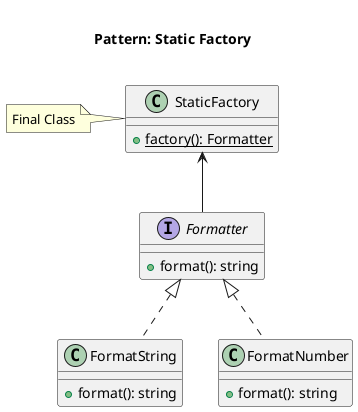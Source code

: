 @startuml
    Title <size:20>\nPattern: Static Factory\n

    interface Formatter {
        + format(): string
    }

    class FormatString implements Formatter {
        + format(): string
    }

    class FormatNumber implements Formatter {
        + format(): string
    }

    class StaticFactory {
        + {static} factory(): Formatter
    }
    note left: Final Class

	StaticFactory <-- Formatter
@enduml